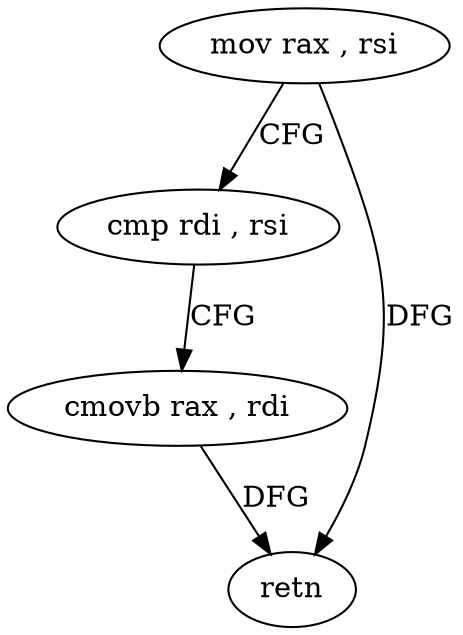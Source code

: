 digraph "func" {
"4206656" [label = "mov rax , rsi" ]
"4206659" [label = "cmp rdi , rsi" ]
"4206662" [label = "cmovb rax , rdi" ]
"4206666" [label = "retn" ]
"4206656" -> "4206659" [ label = "CFG" ]
"4206656" -> "4206666" [ label = "DFG" ]
"4206659" -> "4206662" [ label = "CFG" ]
"4206662" -> "4206666" [ label = "DFG" ]
}
